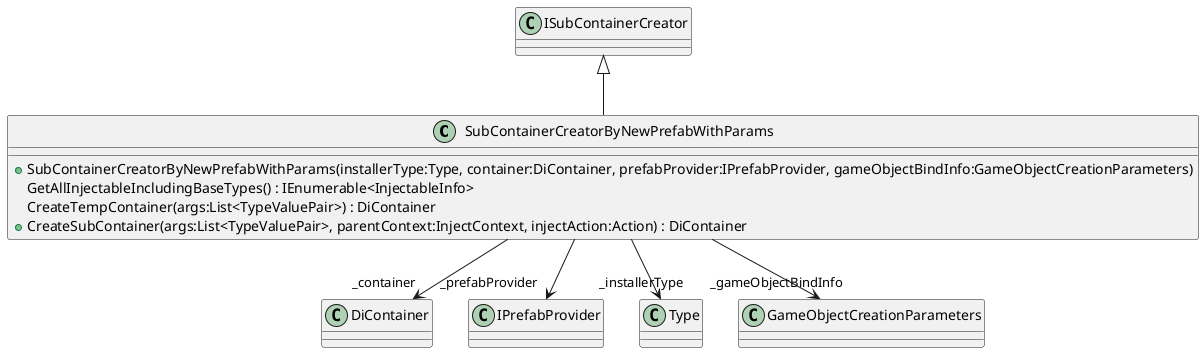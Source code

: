 @startuml
class SubContainerCreatorByNewPrefabWithParams {
    + SubContainerCreatorByNewPrefabWithParams(installerType:Type, container:DiContainer, prefabProvider:IPrefabProvider, gameObjectBindInfo:GameObjectCreationParameters)
    GetAllInjectableIncludingBaseTypes() : IEnumerable<InjectableInfo>
    CreateTempContainer(args:List<TypeValuePair>) : DiContainer
    + CreateSubContainer(args:List<TypeValuePair>, parentContext:InjectContext, injectAction:Action) : DiContainer
}
ISubContainerCreator <|-- SubContainerCreatorByNewPrefabWithParams
SubContainerCreatorByNewPrefabWithParams --> "_container" DiContainer
SubContainerCreatorByNewPrefabWithParams --> "_prefabProvider" IPrefabProvider
SubContainerCreatorByNewPrefabWithParams --> "_installerType" Type
SubContainerCreatorByNewPrefabWithParams --> "_gameObjectBindInfo" GameObjectCreationParameters
@enduml
